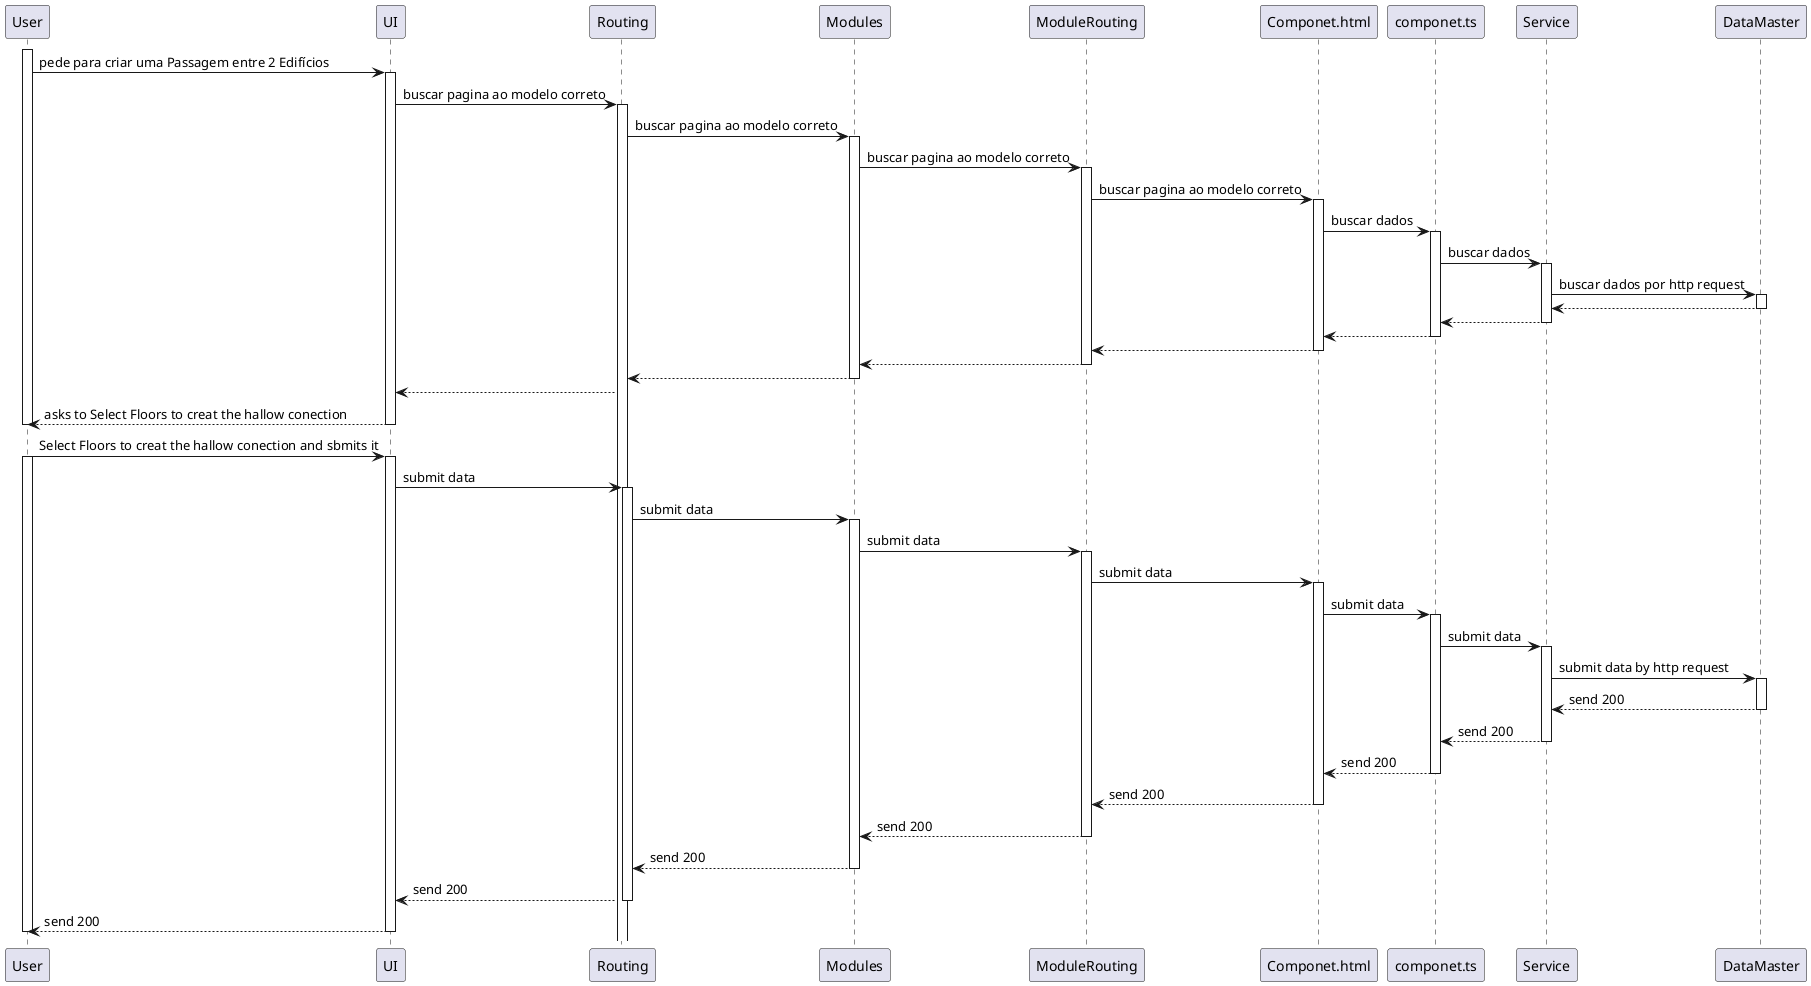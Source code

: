@startuml
participant "User" as user
participant "UI" as UI
participant "Routing" as ROUT
participant "Modules" as Model
participant "ModuleRouting" as ModelRouting
participant "Componet.html" as html
participant "componet.ts" as data 
participant "Service" as service
participant "DataMaster" as Master
activate user
user -> UI : pede para criar uma Passagem entre 2 Edifícios
activate UI
UI -> ROUT : buscar pagina ao modelo correto
activate ROUT
ROUT -> Model : buscar pagina ao modelo correto
activate Model
Model -> ModelRouting : buscar pagina ao modelo correto
activate ModelRouting
ModelRouting -> html : buscar pagina ao modelo correto
activate html
html -> data : buscar dados
activate data
data -> service : buscar dados
activate service
service -> Master : buscar dados por http request
activate Master
Master --> service 
deactivate Master
service --> data

deactivate service
data --> html
deactivate data
html --> ModelRouting
deactivate html
ModelRouting --> Model
deactivate ModelRouting
Model --> ROUT
deactivate Model
ROUT --> UI
UI --> user: asks to Select Floors to creat the hallow conection
deactivate UI
deactivate user

user -> UI : Select Floors to creat the hallow conection and sbmits it
activate user
activate UI
UI -> ROUT : submit data 
activate ROUT
ROUT -> Model : submit data
activate Model
Model -> ModelRouting : submit data
activate ModelRouting
ModelRouting -> html : submit data
activate html
html -> data : submit data
activate data
data -> service : submit data
activate service
service -> Master : submit data by http request
activate Master
Master --> service: send 200
deactivate Master
service --> data: send 200
deactivate service
data --> html: send 200
deactivate data
html --> ModelRouting: send 200
deactivate html
ModelRouting --> Model: send 200
deactivate ModelRouting
Model --> ROUT: send 200
deactivate Model
ROUT --> UI: send 200
deactivate ROUT
UI --> user: send 200
deactivate UI
deactivate user

@enduml
